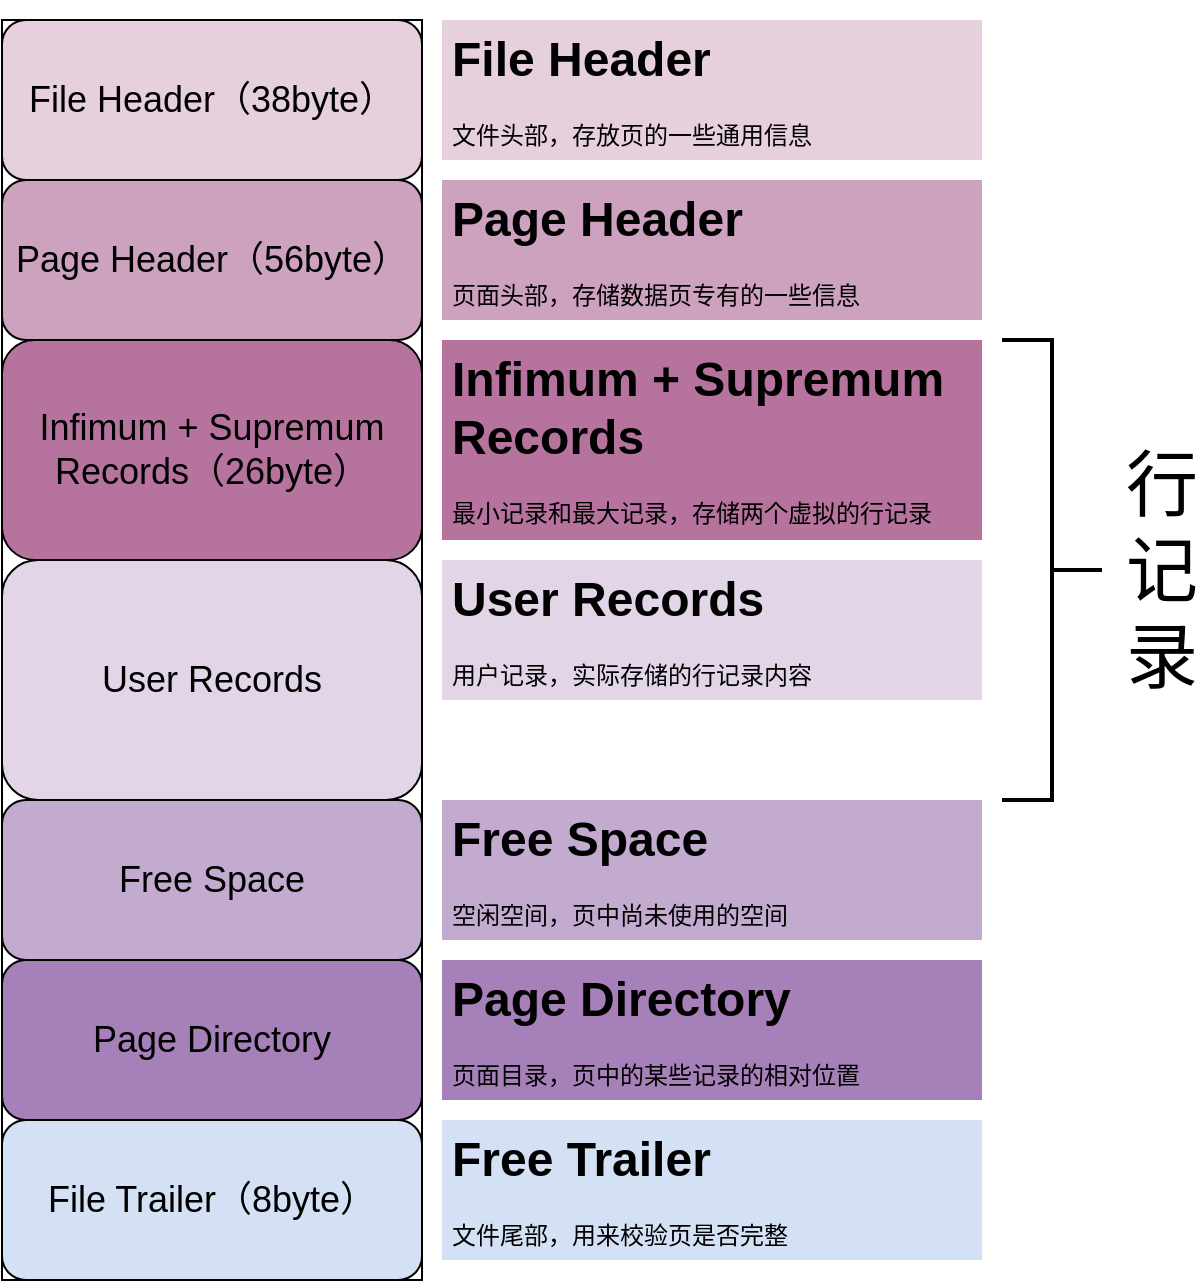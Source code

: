 <mxfile version="13.0.3" type="device"><diagram id="5Ie_8xFp4DomQh4m3Xpn" name="第 1 页"><mxGraphModel dx="1346" dy="789" grid="1" gridSize="10" guides="1" tooltips="1" connect="1" arrows="1" fold="1" page="1" pageScale="1" pageWidth="827" pageHeight="1169" math="0" shadow="0"><root><mxCell id="0"/><mxCell id="1" parent="0"/><mxCell id="gL13uDhmWvlJdLzbDPD2-1" value="" style="rounded=0;whiteSpace=wrap;html=1;" parent="1" vertex="1"><mxGeometry x="160" y="60" width="210" height="630" as="geometry"/></mxCell><mxCell id="gL13uDhmWvlJdLzbDPD2-2" value="&lt;font style=&quot;font-size: 18px&quot;&gt;File Header（38byte）&lt;/font&gt;" style="rounded=1;whiteSpace=wrap;html=1;strokeColor=#000000;fillColor=#E6D0DE;" parent="1" vertex="1"><mxGeometry x="160" y="60" width="210" height="80" as="geometry"/></mxCell><mxCell id="gL13uDhmWvlJdLzbDPD2-3" value="&lt;font style=&quot;font-size: 18px&quot;&gt;Page Header（56byte）&lt;/font&gt;" style="rounded=1;whiteSpace=wrap;html=1;fillColor=#CDA2BE;" parent="1" vertex="1"><mxGeometry x="160" y="140" width="210" height="80" as="geometry"/></mxCell><mxCell id="gL13uDhmWvlJdLzbDPD2-4" value="&lt;font style=&quot;font-size: 18px&quot;&gt;Infimum + Supremum Records（26byte）&lt;/font&gt;" style="rounded=1;whiteSpace=wrap;html=1;fillColor=#B5739D;" parent="1" vertex="1"><mxGeometry x="160" y="220" width="210" height="110" as="geometry"/></mxCell><mxCell id="gL13uDhmWvlJdLzbDPD2-5" value="&lt;font style=&quot;font-size: 18px&quot;&gt;User Records&lt;/font&gt;" style="rounded=1;whiteSpace=wrap;html=1;fillColor=#E1D5E7;" parent="1" vertex="1"><mxGeometry x="160" y="330" width="210" height="120" as="geometry"/></mxCell><mxCell id="gL13uDhmWvlJdLzbDPD2-6" value="&lt;font style=&quot;font-size: 18px&quot;&gt;Free Space&lt;/font&gt;" style="rounded=1;whiteSpace=wrap;html=1;fillColor=#C3ABD0;" parent="1" vertex="1"><mxGeometry x="160" y="450" width="210" height="80" as="geometry"/></mxCell><mxCell id="gL13uDhmWvlJdLzbDPD2-7" value="&lt;font style=&quot;font-size: 18px&quot;&gt;Page Directory&lt;/font&gt;" style="rounded=1;whiteSpace=wrap;html=1;fillColor=#A680B8;" parent="1" vertex="1"><mxGeometry x="160" y="530" width="210" height="80" as="geometry"/></mxCell><mxCell id="gL13uDhmWvlJdLzbDPD2-8" value="&lt;font style=&quot;font-size: 18px&quot;&gt;File Trailer（8byte）&lt;/font&gt;" style="rounded=1;whiteSpace=wrap;html=1;fillColor=#D4E1F5;" parent="1" vertex="1"><mxGeometry x="160" y="610" width="210" height="80" as="geometry"/></mxCell><mxCell id="gL13uDhmWvlJdLzbDPD2-11" value="&lt;h1&gt;Page Header&lt;/h1&gt;&lt;div&gt;页面头部，存储数据页专有的一些信息&lt;/div&gt;" style="text;html=1;strokeColor=none;fillColor=#CDA2BE;spacing=5;spacingTop=-20;whiteSpace=wrap;overflow=hidden;rounded=0;" parent="1" vertex="1"><mxGeometry x="380" y="140" width="270" height="70" as="geometry"/></mxCell><mxCell id="gL13uDhmWvlJdLzbDPD2-12" value="&lt;h1&gt;File Header&lt;/h1&gt;&lt;div&gt;文件头部，存放页的一些通用信息&lt;/div&gt;" style="text;html=1;strokeColor=none;fillColor=#E6D0DE;spacing=5;spacingTop=-20;whiteSpace=wrap;overflow=hidden;rounded=0;" parent="1" vertex="1"><mxGeometry x="380" y="60" width="270" height="70" as="geometry"/></mxCell><mxCell id="gL13uDhmWvlJdLzbDPD2-13" value="&lt;h1&gt;Infimum + Supremum Records&lt;/h1&gt;&lt;div&gt;最小记录和最大记录，存储两个虚拟的行记录&lt;/div&gt;" style="text;html=1;strokeColor=none;fillColor=#B5739D;spacing=5;spacingTop=-20;whiteSpace=wrap;overflow=hidden;rounded=0;" parent="1" vertex="1"><mxGeometry x="380" y="220" width="270" height="100" as="geometry"/></mxCell><mxCell id="gL13uDhmWvlJdLzbDPD2-14" value="&lt;h1&gt;User Records&lt;/h1&gt;&lt;div&gt;用户记录，实际存储的行记录内容&lt;/div&gt;" style="text;html=1;strokeColor=none;fillColor=#E1D5E7;spacing=5;spacingTop=-20;whiteSpace=wrap;overflow=hidden;rounded=0;" parent="1" vertex="1"><mxGeometry x="380" y="330" width="270" height="70" as="geometry"/></mxCell><mxCell id="gL13uDhmWvlJdLzbDPD2-15" value="&lt;h1&gt;Free Space&lt;/h1&gt;&lt;div&gt;空闲空间，页中尚未使用的空间&lt;/div&gt;" style="text;html=1;strokeColor=none;fillColor=#C3ABD0;spacing=5;spacingTop=-20;whiteSpace=wrap;overflow=hidden;rounded=0;" parent="1" vertex="1"><mxGeometry x="380" y="450" width="270" height="70" as="geometry"/></mxCell><mxCell id="gL13uDhmWvlJdLzbDPD2-17" value="&lt;h1&gt;Page Directory&lt;/h1&gt;&lt;div&gt;页面目录，页中的某些记录的相对位置&lt;/div&gt;" style="text;html=1;strokeColor=none;fillColor=#A680B8;spacing=5;spacingTop=-20;whiteSpace=wrap;overflow=hidden;rounded=0;" parent="1" vertex="1"><mxGeometry x="380" y="530" width="270" height="70" as="geometry"/></mxCell><mxCell id="gL13uDhmWvlJdLzbDPD2-18" value="&lt;h1&gt;Free Trailer&lt;/h1&gt;&lt;div&gt;文件尾部，用来校验页是否完整&lt;/div&gt;" style="text;html=1;strokeColor=none;fillColor=#D4E1F5;spacing=5;spacingTop=-20;whiteSpace=wrap;overflow=hidden;rounded=0;" parent="1" vertex="1"><mxGeometry x="380" y="610" width="270" height="70" as="geometry"/></mxCell><mxCell id="ODHhbcGJ_JV-PPEezPLc-1" value="" style="strokeWidth=2;html=1;shape=mxgraph.flowchart.annotation_2;align=left;labelPosition=right;pointerEvents=1;rotation=-180;" vertex="1" parent="1"><mxGeometry x="660" y="220" width="50" height="230" as="geometry"/></mxCell><mxCell id="ODHhbcGJ_JV-PPEezPLc-3" value="&lt;font style=&quot;font-size: 36px&quot;&gt;行记录&lt;br&gt;&lt;/font&gt;" style="text;html=1;strokeColor=none;fillColor=none;align=center;verticalAlign=middle;whiteSpace=wrap;rounded=0;" vertex="1" parent="1"><mxGeometry x="720" y="220" width="40" height="230" as="geometry"/></mxCell></root></mxGraphModel></diagram></mxfile>